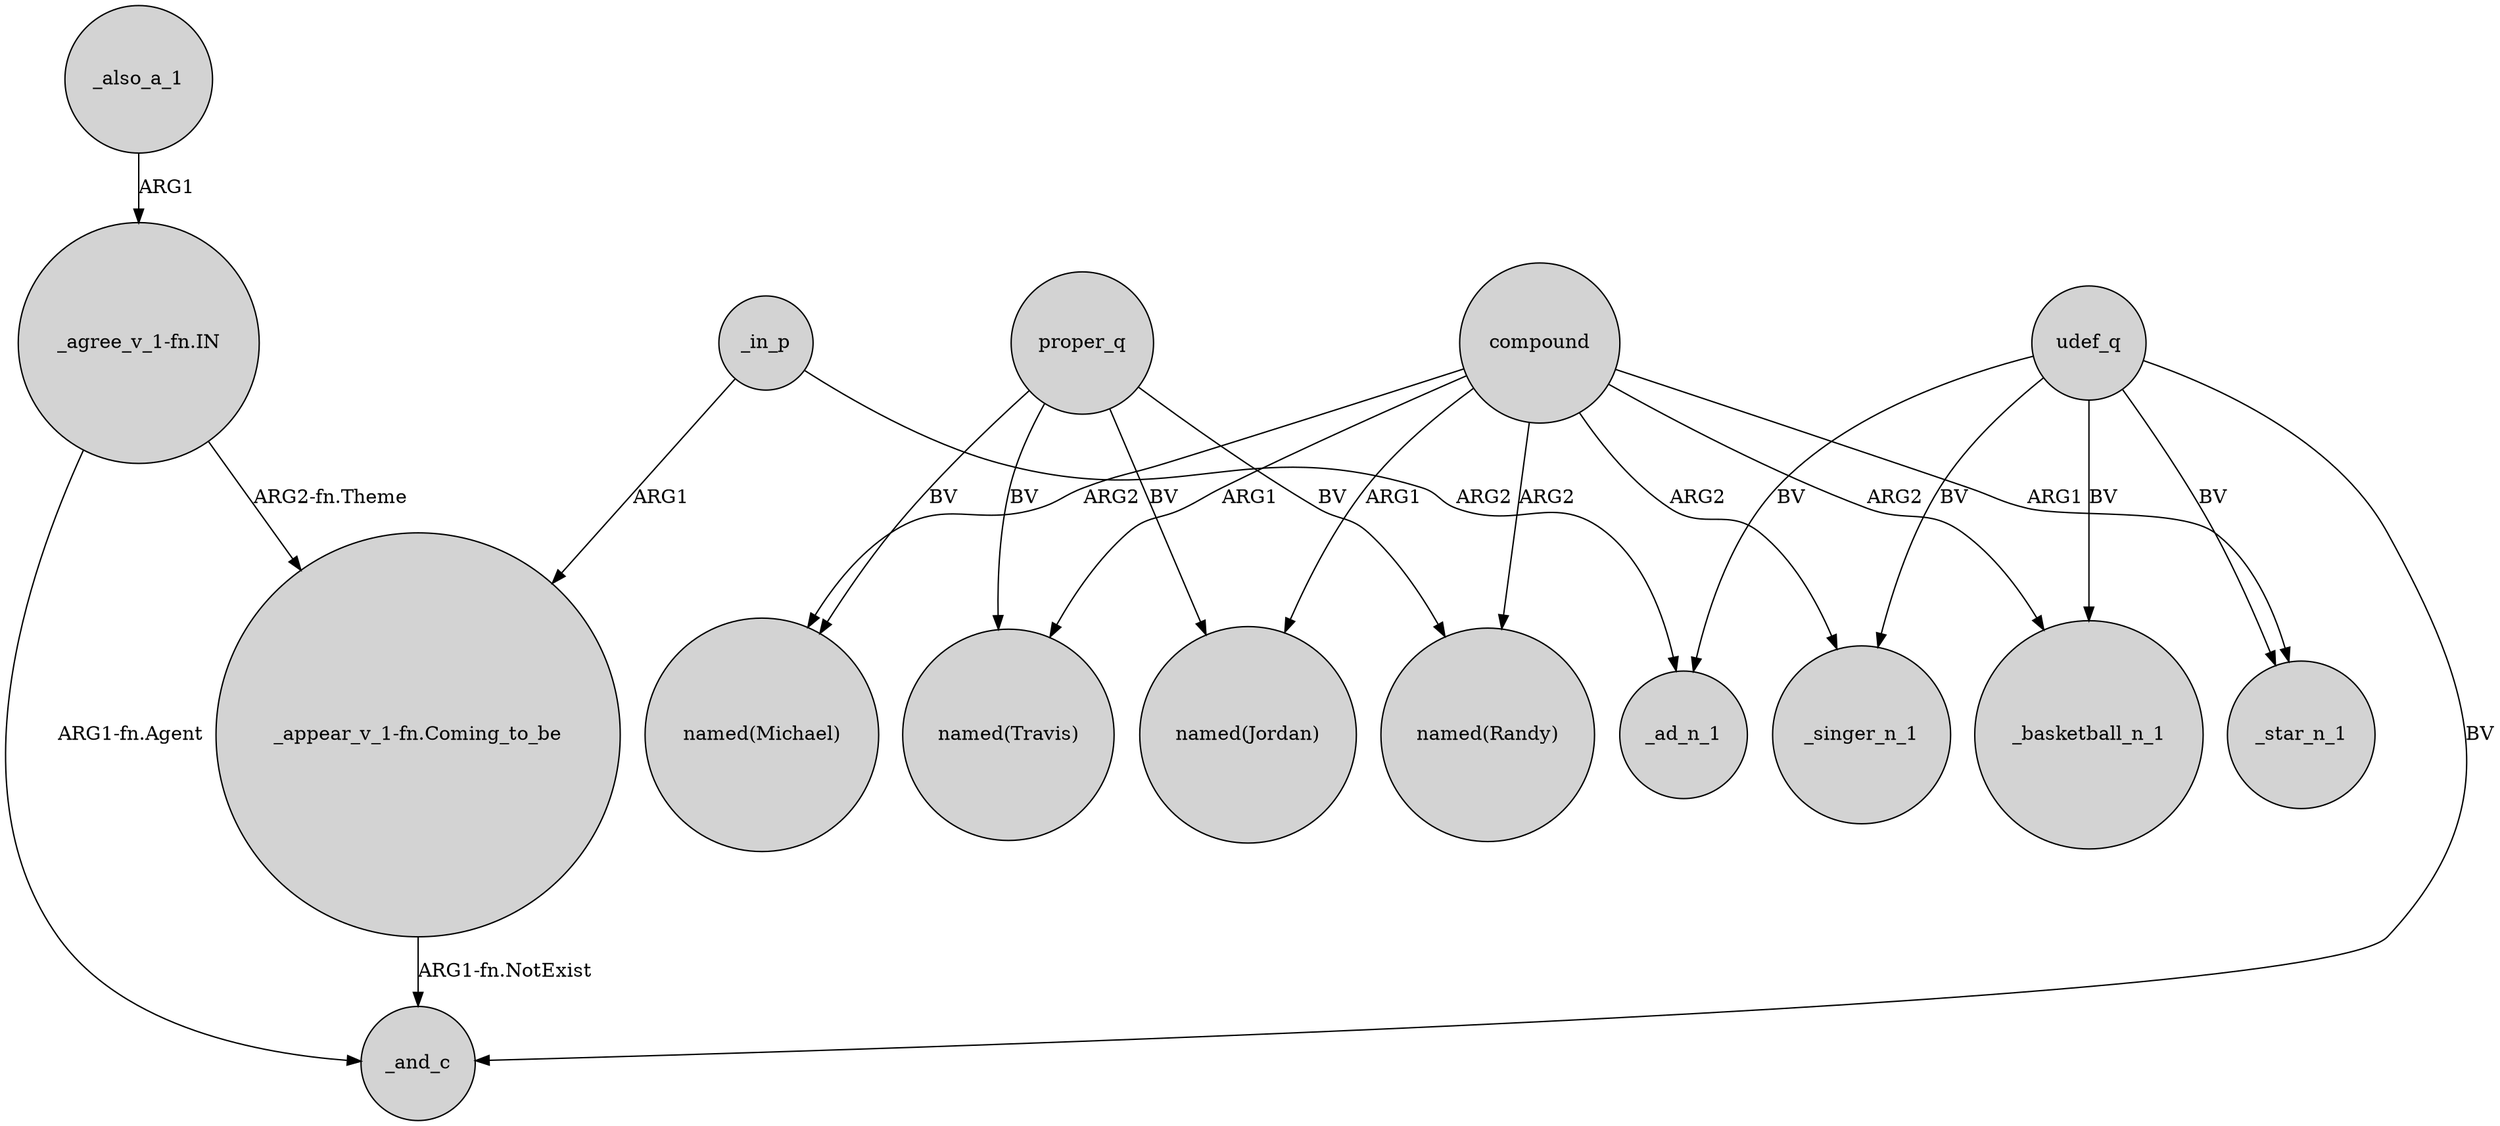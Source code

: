 digraph {
	node [shape=circle style=filled]
	"_agree_v_1-fn.IN" -> "_appear_v_1-fn.Coming_to_be" [label="ARG2-fn.Theme"]
	proper_q -> "named(Jordan)" [label=BV]
	compound -> "named(Jordan)" [label=ARG1]
	_in_p -> "_appear_v_1-fn.Coming_to_be" [label=ARG1]
	compound -> "named(Randy)" [label=ARG2]
	"_agree_v_1-fn.IN" -> _and_c [label="ARG1-fn.Agent"]
	compound -> "named(Travis)" [label=ARG1]
	proper_q -> "named(Michael)" [label=BV]
	compound -> _star_n_1 [label=ARG1]
	compound -> _singer_n_1 [label=ARG2]
	_also_a_1 -> "_agree_v_1-fn.IN" [label=ARG1]
	udef_q -> _ad_n_1 [label=BV]
	udef_q -> _basketball_n_1 [label=BV]
	udef_q -> _star_n_1 [label=BV]
	udef_q -> _singer_n_1 [label=BV]
	proper_q -> "named(Travis)" [label=BV]
	_in_p -> _ad_n_1 [label=ARG2]
	udef_q -> _and_c [label=BV]
	proper_q -> "named(Randy)" [label=BV]
	"_appear_v_1-fn.Coming_to_be" -> _and_c [label="ARG1-fn.NotExist"]
	compound -> "named(Michael)" [label=ARG2]
	compound -> _basketball_n_1 [label=ARG2]
}
